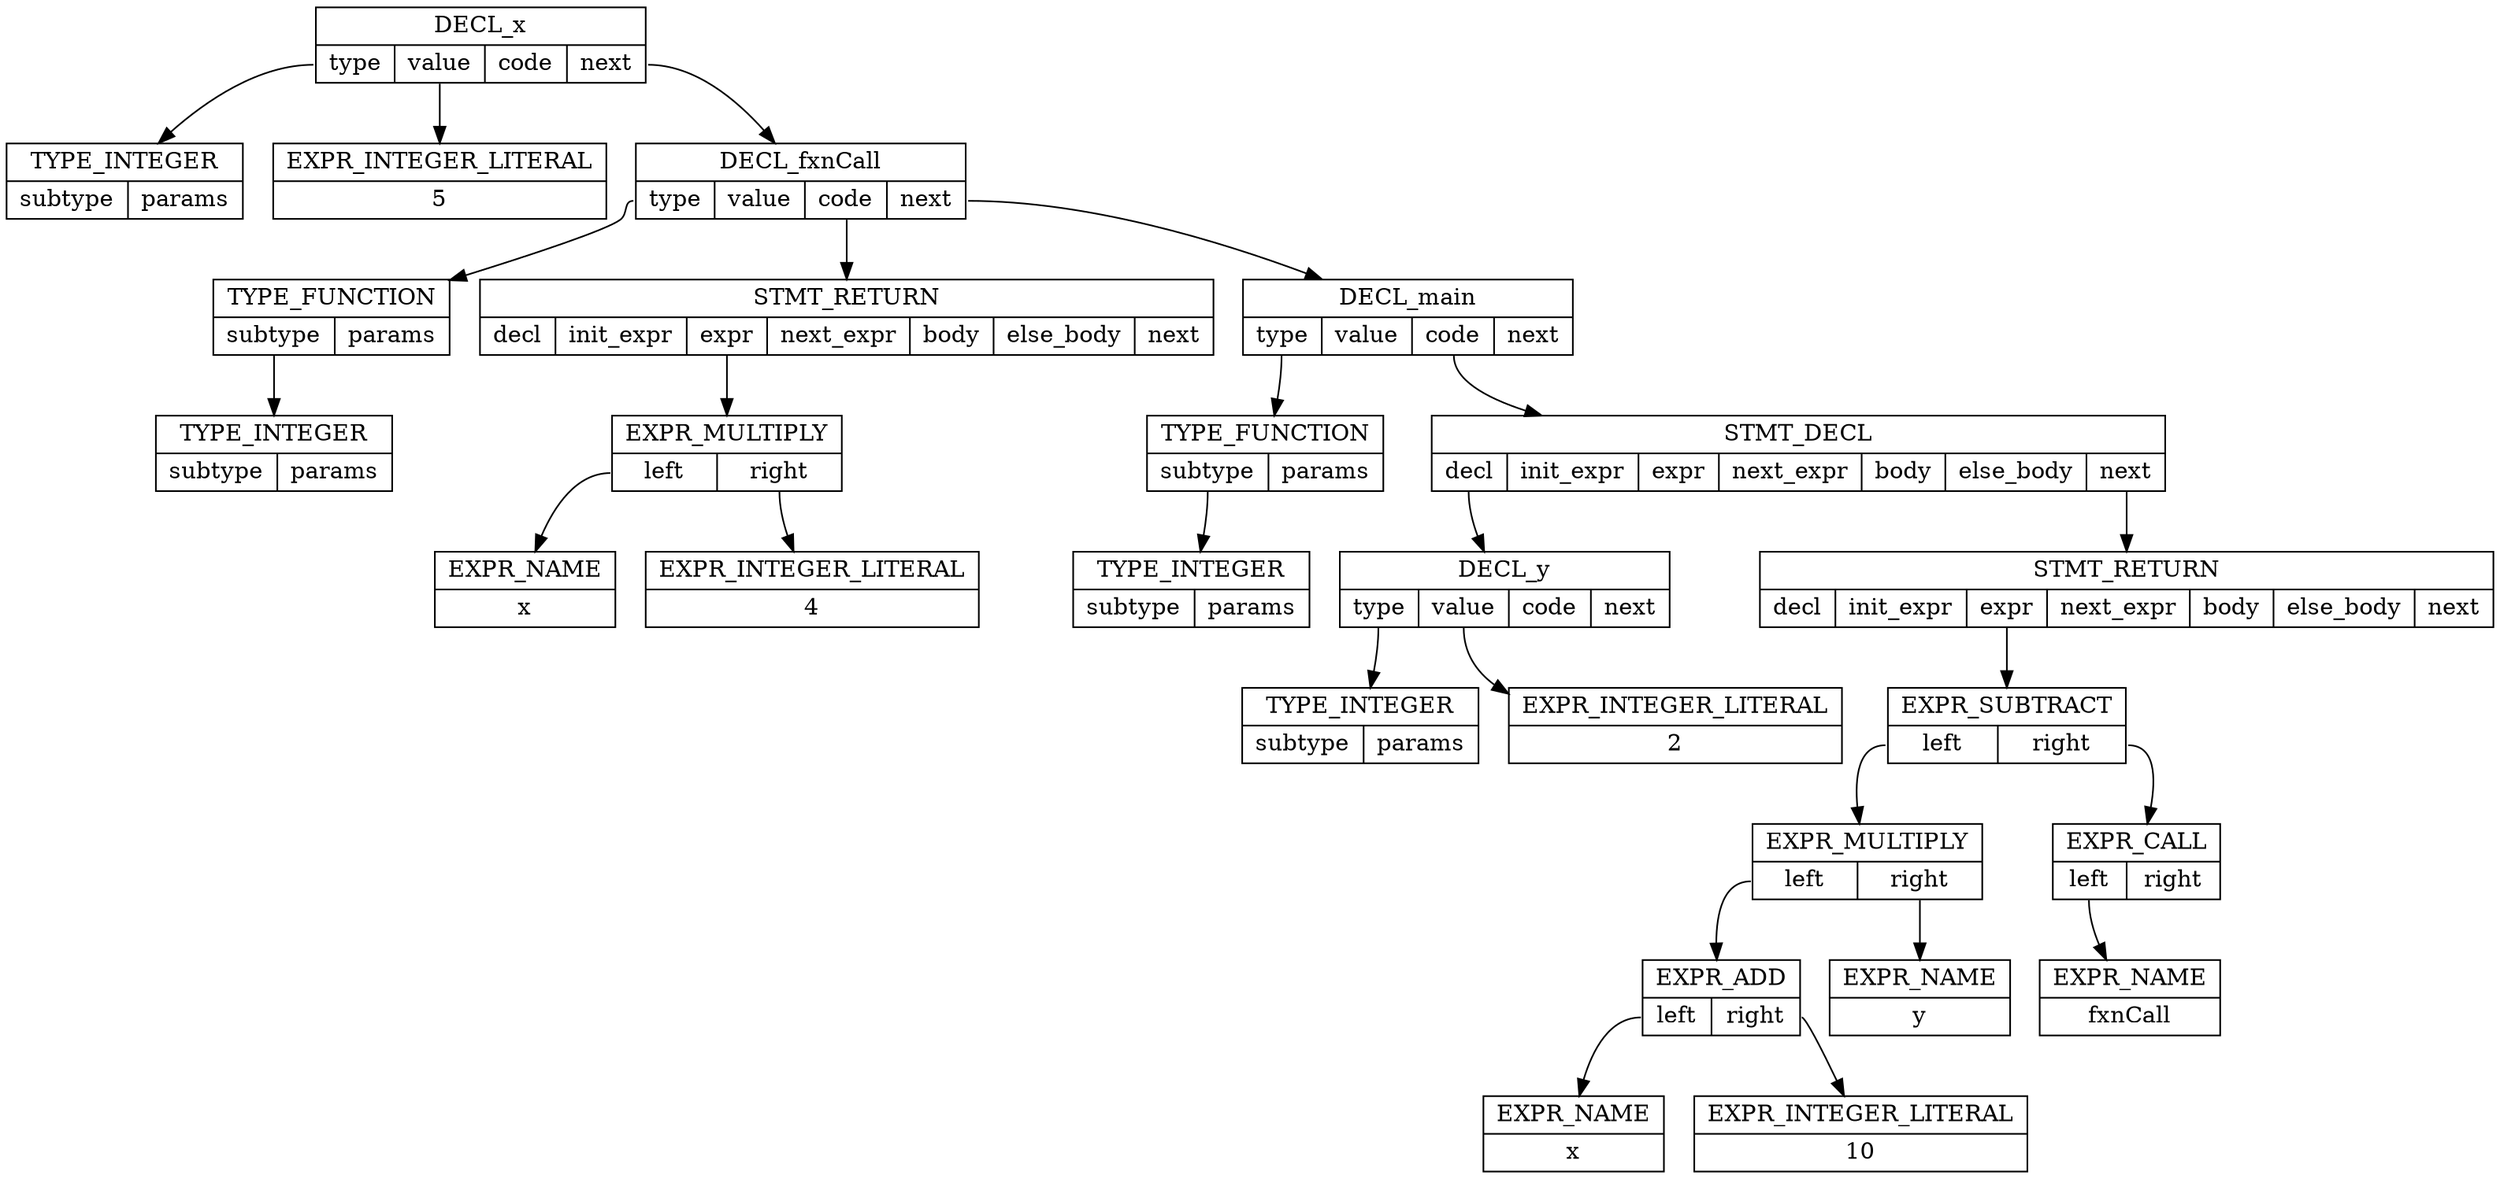 digraph AST {

node [shape=record]

DECL_0 [label="{DECL_x | { <type> type | <value> value | <code> code | <next> next }}"];

TYPE_1 [label="{TYPE_INTEGER| { <subtype> subtype | <params> params}}"];

DECL_0:type -> TYPE_1;

EXPR_1 [label="{EXPR_INTEGER_LITERAL | { 5 }}"];

DECL_0:value -> EXPR_1;

DECL_0:next -> DECL_2;

DECL_2 [label="{DECL_fxnCall | { <type> type | <value> value | <code> code | <next> next }}"];

TYPE_3 [label="{TYPE_FUNCTION| { <subtype> subtype | <params> params}}"];

SUBTYPE_3 [label="{TYPE_INTEGER | { <subtype> subtype | <params> params }}"];

TYPE_3:subtype -> SUBTYPE_3;

DECL_2:type -> TYPE_3;

STMT_4 [label="{STMT_RETURN | { <decl> decl | <init_expr> init_expr | <expr> expr | <next_expr> next_expr | <body> body | <else_body> else_body | <next> next }}"];

EXPR_5 [label="{EXPR_MULTIPLY | { <left> left | <right> right }}"];

EXPR_6 [label="{EXPR_NAME | { x }}"];

EXPR_5:left -> EXPR_6;

EXPR_7 [label="{EXPR_INTEGER_LITERAL | { 4 }}"];

EXPR_5:right -> EXPR_7;

STMT_4:expr -> EXPR_5;

DECL_2:code -> STMT_4;

DECL_2:next -> DECL_8;

DECL_8 [label="{DECL_main | { <type> type | <value> value | <code> code | <next> next }}"];

TYPE_9 [label="{TYPE_FUNCTION| { <subtype> subtype | <params> params}}"];

SUBTYPE_9 [label="{TYPE_INTEGER | { <subtype> subtype | <params> params }}"];

TYPE_9:subtype -> SUBTYPE_9;

DECL_8:type -> TYPE_9;

STMT_10 [label="{STMT_DECL | { <decl> decl | <init_expr> init_expr | <expr> expr | <next_expr> next_expr | <body> body | <else_body> else_body | <next> next }}"];

DECL_11 [label="{DECL_y | { <type> type | <value> value | <code> code | <next> next }}"];

TYPE_12 [label="{TYPE_INTEGER| { <subtype> subtype | <params> params}}"];

DECL_11:type -> TYPE_12;

EXPR_12 [label="{EXPR_INTEGER_LITERAL | { 2 }}"];

DECL_11:value -> EXPR_12;

STMT_10:decl -> DECL_11;

STMT_13 [label="{STMT_RETURN | { <decl> decl | <init_expr> init_expr | <expr> expr | <next_expr> next_expr | <body> body | <else_body> else_body | <next> next }}"];

EXPR_14 [label="{EXPR_SUBTRACT | { <left> left | <right> right }}"];

EXPR_15 [label="{EXPR_MULTIPLY | { <left> left | <right> right }}"];

EXPR_16 [label="{EXPR_ADD | { <left> left | <right> right }}"];

EXPR_17 [label="{EXPR_NAME | { x }}"];

EXPR_16:left -> EXPR_17;

EXPR_18 [label="{EXPR_INTEGER_LITERAL | { 10 }}"];

EXPR_16:right -> EXPR_18;

EXPR_15:left -> EXPR_16;

EXPR_19 [label="{EXPR_NAME | { y }}"];

EXPR_15:right -> EXPR_19;

EXPR_14:left -> EXPR_15;

EXPR_20 [label="{EXPR_CALL | { <left> left | <right> right }}"];

EXPR_21 [label="{EXPR_NAME | { fxnCall }}"];

EXPR_20:left -> EXPR_21;

EXPR_14:right -> EXPR_20;

STMT_13:expr -> EXPR_14;

STMT_10:next -> STMT_13;

DECL_8:code -> STMT_10;

}

